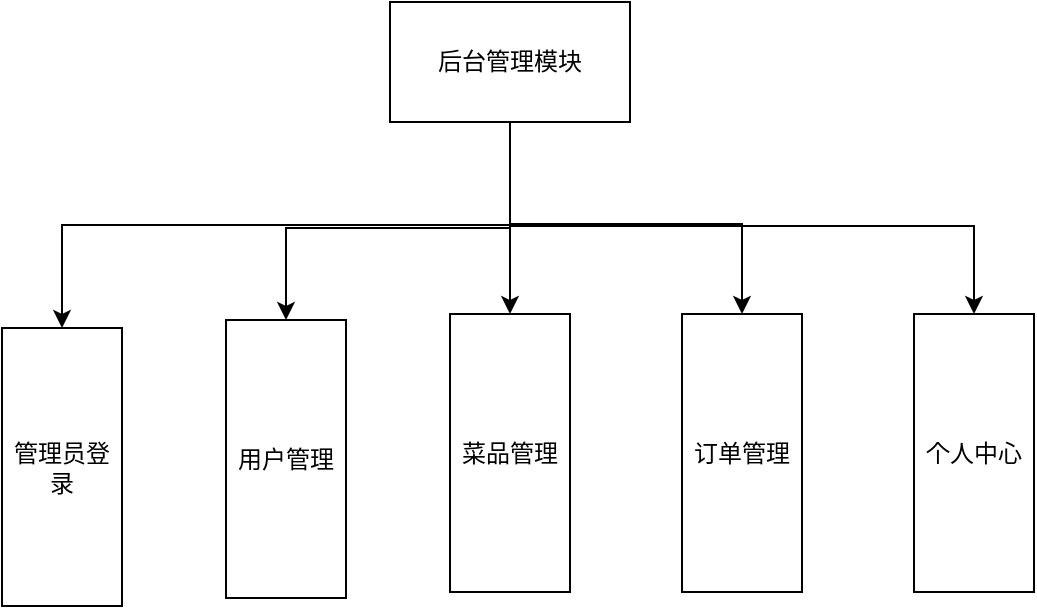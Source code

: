 <mxfile version="21.3.2" type="github">
  <diagram name="第 1 页" id="BLXrDIgTMfZ1B3edFqj5">
    <mxGraphModel dx="1307" dy="609" grid="0" gridSize="10" guides="1" tooltips="1" connect="1" arrows="1" fold="1" page="1" pageScale="1" pageWidth="827" pageHeight="1169" math="0" shadow="0">
      <root>
        <mxCell id="0" />
        <mxCell id="1" parent="0" />
        <mxCell id="sGhDT-3xKtJLLVPg9BTa-1" style="edgeStyle=orthogonalEdgeStyle;rounded=0;orthogonalLoop=1;jettySize=auto;html=1;exitX=0.5;exitY=1;exitDx=0;exitDy=0;entryX=0.5;entryY=0;entryDx=0;entryDy=0;" edge="1" parent="1" source="sGhDT-3xKtJLLVPg9BTa-6" target="sGhDT-3xKtJLLVPg9BTa-9">
          <mxGeometry relative="1" as="geometry" />
        </mxCell>
        <mxCell id="sGhDT-3xKtJLLVPg9BTa-2" style="edgeStyle=orthogonalEdgeStyle;rounded=0;orthogonalLoop=1;jettySize=auto;html=1;exitX=0.5;exitY=1;exitDx=0;exitDy=0;entryX=0.5;entryY=0;entryDx=0;entryDy=0;" edge="1" parent="1" source="sGhDT-3xKtJLLVPg9BTa-6" target="sGhDT-3xKtJLLVPg9BTa-8">
          <mxGeometry relative="1" as="geometry">
            <Array as="points">
              <mxPoint x="410" y="297" />
              <mxPoint x="298" y="297" />
            </Array>
          </mxGeometry>
        </mxCell>
        <mxCell id="sGhDT-3xKtJLLVPg9BTa-3" style="edgeStyle=orthogonalEdgeStyle;rounded=0;orthogonalLoop=1;jettySize=auto;html=1;exitX=0.5;exitY=1;exitDx=0;exitDy=0;entryX=0.5;entryY=0;entryDx=0;entryDy=0;" edge="1" parent="1" source="sGhDT-3xKtJLLVPg9BTa-6" target="sGhDT-3xKtJLLVPg9BTa-7">
          <mxGeometry relative="1" as="geometry" />
        </mxCell>
        <mxCell id="sGhDT-3xKtJLLVPg9BTa-4" style="edgeStyle=orthogonalEdgeStyle;rounded=0;orthogonalLoop=1;jettySize=auto;html=1;exitX=0.5;exitY=1;exitDx=0;exitDy=0;entryX=0.5;entryY=0;entryDx=0;entryDy=0;" edge="1" parent="1" source="sGhDT-3xKtJLLVPg9BTa-6" target="sGhDT-3xKtJLLVPg9BTa-10">
          <mxGeometry relative="1" as="geometry">
            <Array as="points">
              <mxPoint x="410" y="295" />
              <mxPoint x="526" y="295" />
            </Array>
          </mxGeometry>
        </mxCell>
        <mxCell id="sGhDT-3xKtJLLVPg9BTa-5" style="edgeStyle=orthogonalEdgeStyle;rounded=0;orthogonalLoop=1;jettySize=auto;html=1;exitX=0.5;exitY=1;exitDx=0;exitDy=0;entryX=0.5;entryY=0;entryDx=0;entryDy=0;" edge="1" parent="1" source="sGhDT-3xKtJLLVPg9BTa-6" target="sGhDT-3xKtJLLVPg9BTa-11">
          <mxGeometry relative="1" as="geometry">
            <Array as="points">
              <mxPoint x="410" y="296" />
              <mxPoint x="642" y="296" />
            </Array>
          </mxGeometry>
        </mxCell>
        <mxCell id="sGhDT-3xKtJLLVPg9BTa-6" value="后台管理模块" style="rounded=0;whiteSpace=wrap;html=1;" vertex="1" parent="1">
          <mxGeometry x="350" y="184" width="120" height="60" as="geometry" />
        </mxCell>
        <mxCell id="sGhDT-3xKtJLLVPg9BTa-7" value="管理员登录" style="rounded=0;whiteSpace=wrap;html=1;" vertex="1" parent="1">
          <mxGeometry x="156" y="347" width="60" height="139" as="geometry" />
        </mxCell>
        <mxCell id="sGhDT-3xKtJLLVPg9BTa-8" value="用户管理" style="rounded=0;whiteSpace=wrap;html=1;" vertex="1" parent="1">
          <mxGeometry x="268" y="343" width="60" height="139" as="geometry" />
        </mxCell>
        <mxCell id="sGhDT-3xKtJLLVPg9BTa-9" value="菜品管理" style="rounded=0;whiteSpace=wrap;html=1;" vertex="1" parent="1">
          <mxGeometry x="380" y="340" width="60" height="139" as="geometry" />
        </mxCell>
        <mxCell id="sGhDT-3xKtJLLVPg9BTa-10" value="订单管理" style="rounded=0;whiteSpace=wrap;html=1;" vertex="1" parent="1">
          <mxGeometry x="496" y="340" width="60" height="139" as="geometry" />
        </mxCell>
        <mxCell id="sGhDT-3xKtJLLVPg9BTa-11" value="个人中心" style="rounded=0;whiteSpace=wrap;html=1;" vertex="1" parent="1">
          <mxGeometry x="612" y="340" width="60" height="139" as="geometry" />
        </mxCell>
      </root>
    </mxGraphModel>
  </diagram>
</mxfile>
